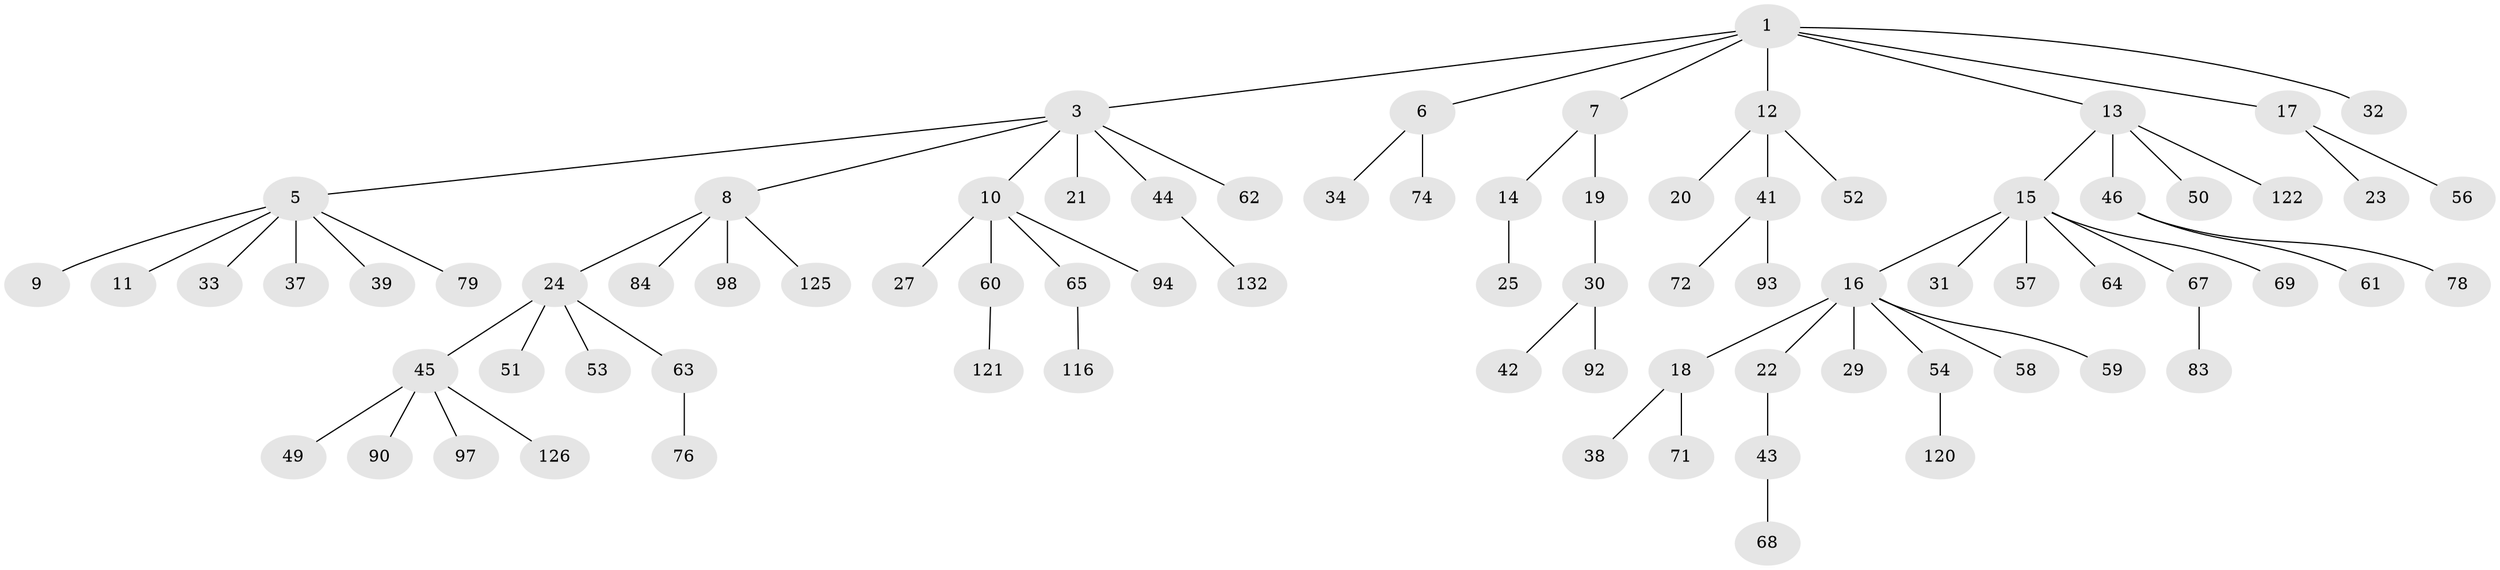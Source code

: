 // original degree distribution, {3: 0.12121212121212122, 6: 0.007575757575757576, 4: 0.06060606060606061, 5: 0.03787878787878788, 7: 0.022727272727272728, 1: 0.5151515151515151, 2: 0.23484848484848486}
// Generated by graph-tools (version 1.1) at 2025/19/03/04/25 18:19:13]
// undirected, 79 vertices, 78 edges
graph export_dot {
graph [start="1"]
  node [color=gray90,style=filled];
  1 [super="+2"];
  3 [super="+4"];
  5;
  6;
  7;
  8;
  9 [super="+130+28"];
  10;
  11;
  12;
  13;
  14 [super="+48"];
  15;
  16;
  17;
  18;
  19 [super="+114+111"];
  20 [super="+95"];
  21 [super="+75"];
  22 [super="+96"];
  23;
  24 [super="+35+40+103"];
  25 [super="+26"];
  27 [super="+99+82"];
  29 [super="+102"];
  30 [super="+55"];
  31 [super="+77+70"];
  32;
  33;
  34;
  37 [super="+80"];
  38 [super="+117"];
  39;
  41;
  42 [super="+87"];
  43;
  44;
  45;
  46;
  49 [super="+112"];
  50;
  51 [super="+106"];
  52 [super="+100+89"];
  53;
  54;
  56 [super="+73"];
  57;
  58 [super="+110+115"];
  59 [super="+91"];
  60;
  61;
  62;
  63;
  64;
  65;
  67;
  68;
  69;
  71 [super="+86+88+113"];
  72;
  74 [super="+108"];
  76;
  78;
  79;
  83 [super="+123"];
  84;
  90;
  92 [super="+127"];
  93 [super="+118"];
  94;
  97 [super="+129"];
  98;
  116;
  120;
  121;
  122;
  125;
  126;
  132;
  1 -- 12;
  1 -- 13;
  1 -- 32;
  1 -- 17;
  1 -- 3;
  1 -- 6;
  1 -- 7;
  3 -- 5;
  3 -- 44;
  3 -- 21;
  3 -- 8;
  3 -- 10;
  3 -- 62;
  5 -- 9;
  5 -- 11;
  5 -- 33;
  5 -- 37;
  5 -- 39;
  5 -- 79;
  6 -- 34;
  6 -- 74;
  7 -- 14;
  7 -- 19;
  8 -- 24;
  8 -- 84;
  8 -- 98;
  8 -- 125;
  10 -- 27;
  10 -- 60;
  10 -- 65;
  10 -- 94;
  12 -- 20;
  12 -- 41;
  12 -- 52;
  13 -- 15;
  13 -- 46;
  13 -- 50;
  13 -- 122;
  14 -- 25;
  15 -- 16;
  15 -- 31;
  15 -- 57;
  15 -- 64;
  15 -- 67;
  15 -- 69;
  16 -- 18;
  16 -- 22;
  16 -- 29;
  16 -- 54;
  16 -- 58;
  16 -- 59;
  17 -- 23;
  17 -- 56;
  18 -- 38;
  18 -- 71;
  19 -- 30;
  22 -- 43;
  24 -- 51;
  24 -- 63;
  24 -- 45;
  24 -- 53;
  30 -- 42;
  30 -- 92;
  41 -- 72;
  41 -- 93;
  43 -- 68;
  44 -- 132;
  45 -- 49;
  45 -- 90;
  45 -- 97;
  45 -- 126;
  46 -- 61;
  46 -- 78;
  54 -- 120;
  60 -- 121;
  63 -- 76;
  65 -- 116;
  67 -- 83;
}
